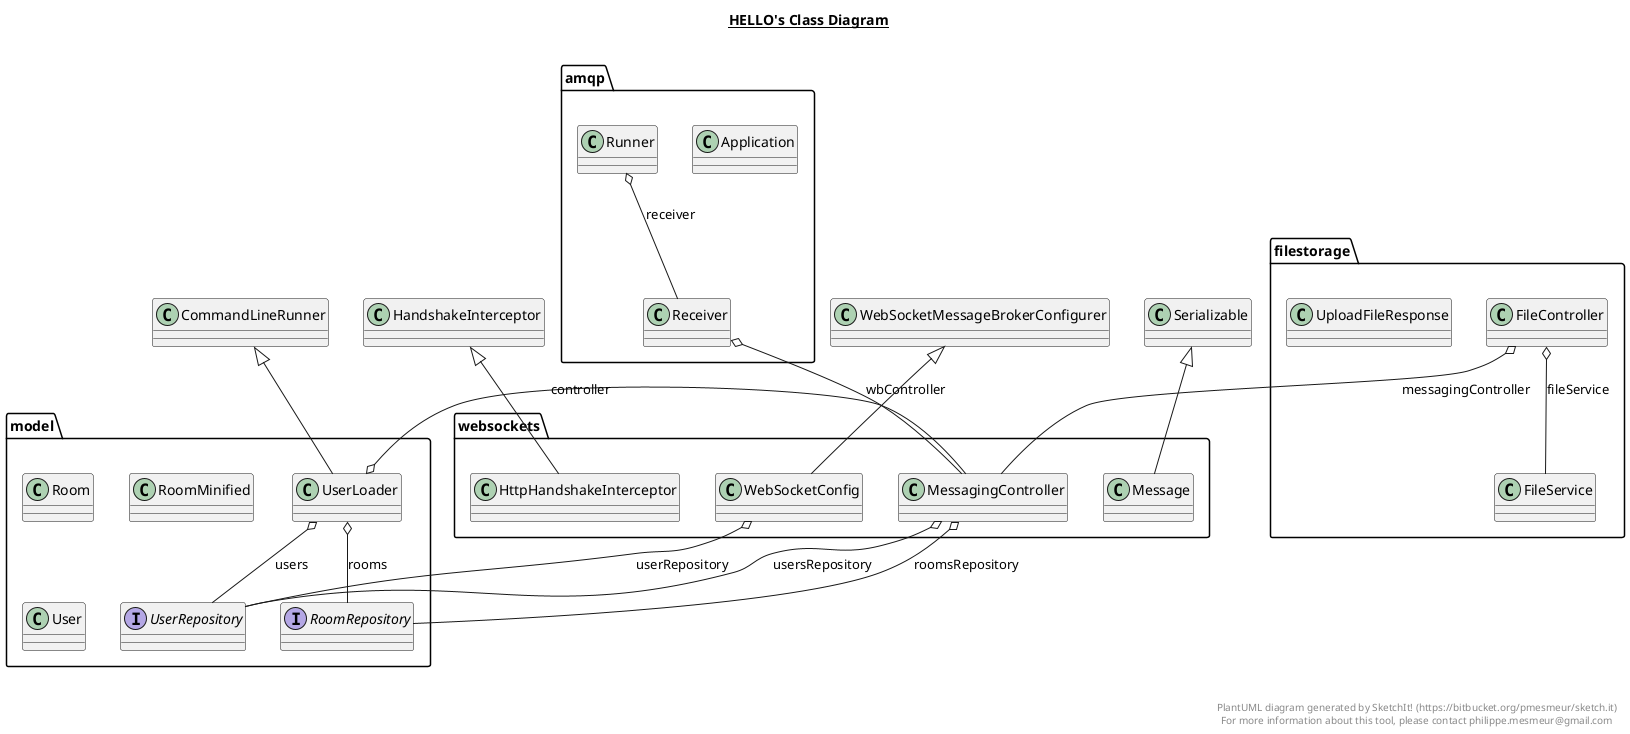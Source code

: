 @startuml

title __HELLO's Class Diagram__\n

  package amqp {
    class Application {
    }
  }
  

  package filestorage {
    class FileController {
    }
  }
  

  package filestorage {
    class FileService {
    }
  }
  

  package websockets {
    class HttpHandshakeInterceptor {
    }
  }
  

  package websockets {
    class Message {
    }
  }
  

  package websockets {
    class MessagingController {
    }
  }
  

  package amqp {
    class Receiver {
    }
  }
  

  package model {
    class Room {
    }
  }
  

  package model {
    class RoomMinified {
    }
  }
  

  package model {
    interface RoomRepository {
    }
  }
  

  package amqp {
    class Runner {
    }
  }
  

  package filestorage {
    class UploadFileResponse {
    }
  }
  

  package model {
    class User {
    }
  }
  

  package model {
    class UserLoader {
    }
  }
  

  package model {
    interface UserRepository {
    }
  }
  

  package websockets {
    class WebSocketConfig {
    }
  }
  

  FileController o-- FileService : fileService
  FileController o-- MessagingController : messagingController
  HttpHandshakeInterceptor -up-|> HandshakeInterceptor
  Message -up-|> Serializable
  MessagingController o-- UserRepository : usersRepository
  MessagingController o-- RoomRepository : roomsRepository
  Receiver o-- MessagingController : wbController
  Runner o-- Receiver : receiver
  UserLoader -up-|> CommandLineRunner
  UserLoader o-- UserRepository : users
  UserLoader o-- RoomRepository : rooms
  UserLoader o-- MessagingController : controller
  WebSocketConfig -up-|> WebSocketMessageBrokerConfigurer
  WebSocketConfig o-- UserRepository : userRepository


right footer


PlantUML diagram generated by SketchIt! (https://bitbucket.org/pmesmeur/sketch.it)
For more information about this tool, please contact philippe.mesmeur@gmail.com
endfooter

@enduml
